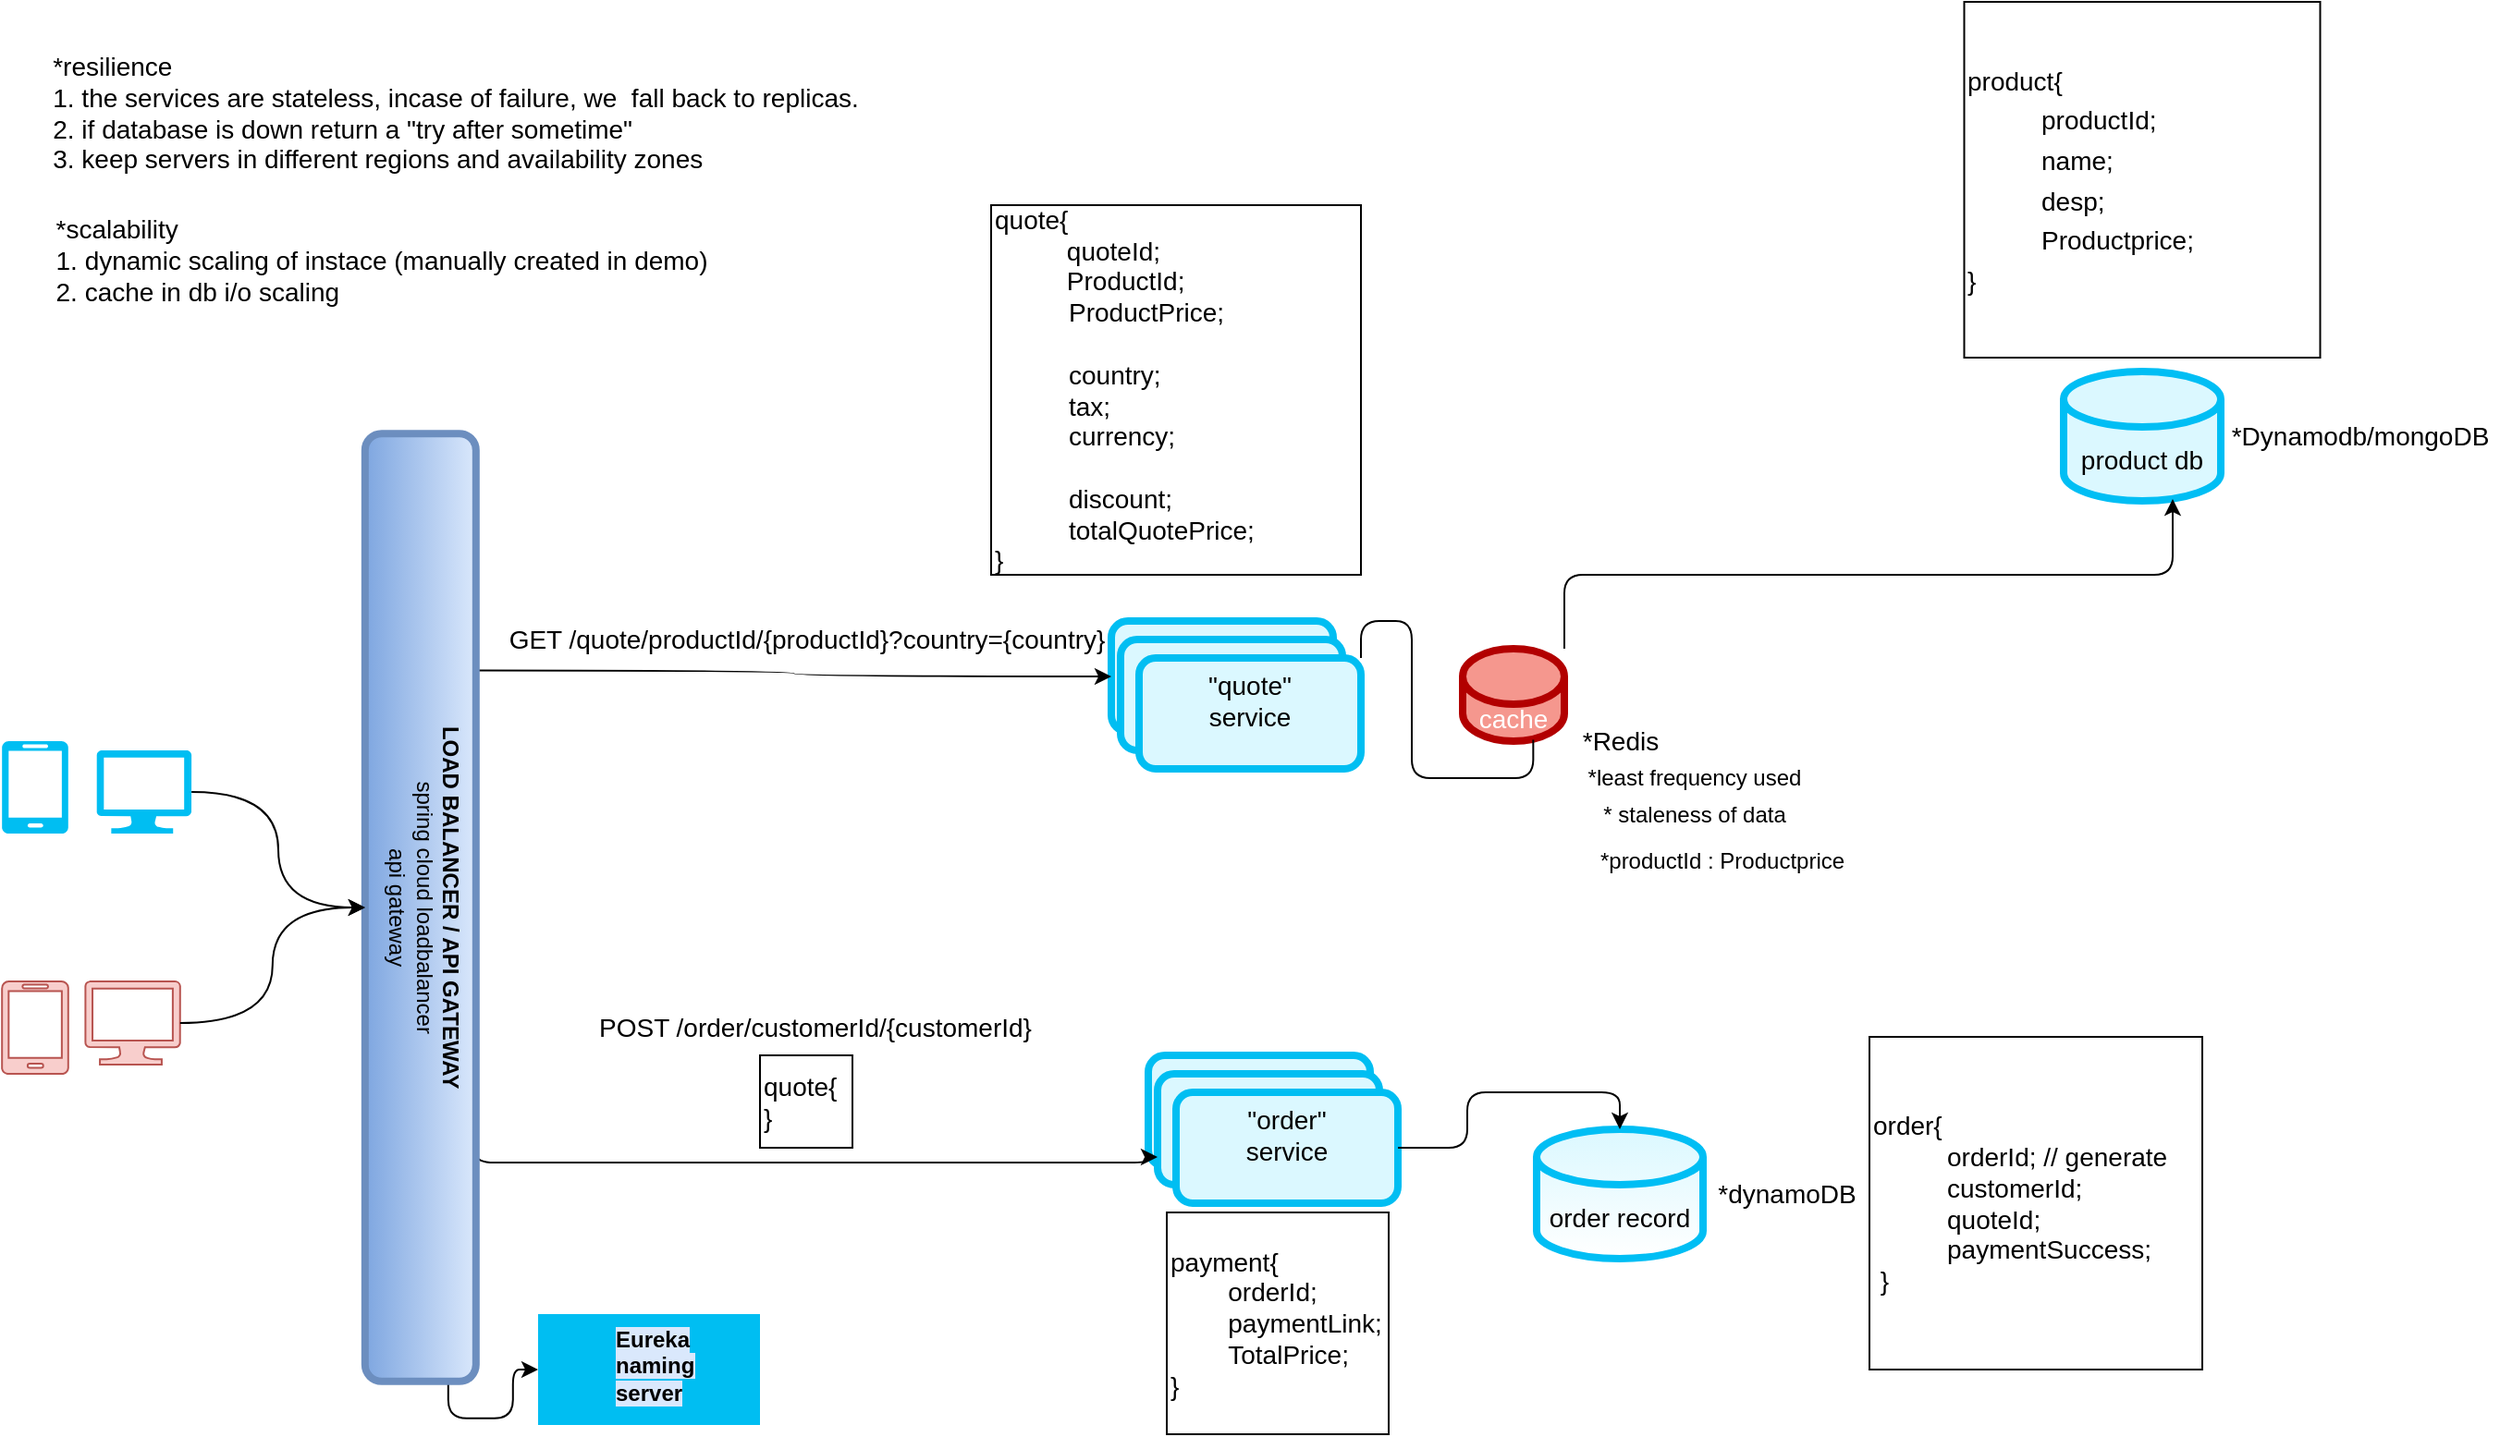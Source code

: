<mxfile version="16.5.1" type="device"><diagram id="58tCbIaLi7a02LBGT5DH" name="Page-1"><mxGraphModel dx="1038" dy="649" grid="1" gridSize="10" guides="1" tooltips="1" connect="1" arrows="1" fold="1" page="1" pageScale="1" pageWidth="1100" pageHeight="850" math="0" shadow="0"><root><mxCell id="0"/><mxCell id="1" parent="0"/><mxCell id="l1jbF5c_xloJW_U6gvHT-69" value="" style="group;fontSize=18;rounded=1;" parent="1" vertex="1" connectable="0"><mxGeometry x="650" y="365" width="135" height="80" as="geometry"/></mxCell><mxCell id="l1jbF5c_xloJW_U6gvHT-70" value="" style="whiteSpace=wrap;html=1;verticalAlign=top;fillColor=#DBF8FF;strokeColor=#00BEF2;rounded=1;sketch=0;shadow=0;glass=0;strokeWidth=4;fontSize=14;" parent="l1jbF5c_xloJW_U6gvHT-69" vertex="1"><mxGeometry width="120" height="60" as="geometry"/></mxCell><mxCell id="l1jbF5c_xloJW_U6gvHT-71" value="" style="whiteSpace=wrap;html=1;verticalAlign=top;fillColor=#DBF8FF;strokeColor=#00BEF2;rounded=1;sketch=0;shadow=0;glass=0;strokeWidth=4;fontSize=14;" parent="l1jbF5c_xloJW_U6gvHT-69" vertex="1"><mxGeometry x="5" y="10" width="120" height="60" as="geometry"/></mxCell><mxCell id="l1jbF5c_xloJW_U6gvHT-72" value="&quot;quote&quot; &lt;br&gt;service" style="whiteSpace=wrap;html=1;verticalAlign=top;fillColor=#DBF8FF;strokeColor=#00BEF2;rounded=1;sketch=0;shadow=0;glass=0;strokeWidth=4;fontSize=14;" parent="l1jbF5c_xloJW_U6gvHT-69" vertex="1"><mxGeometry x="15" y="20" width="120" height="60" as="geometry"/></mxCell><mxCell id="l1jbF5c_xloJW_U6gvHT-73" value="" style="group;fontSize=18;rounded=1;" parent="1" vertex="1" connectable="0"><mxGeometry x="670" y="600" width="135" height="80" as="geometry"/></mxCell><mxCell id="l1jbF5c_xloJW_U6gvHT-74" value="" style="whiteSpace=wrap;html=1;verticalAlign=top;fillColor=#DBF8FF;strokeColor=#00BEF2;rounded=1;sketch=0;shadow=0;glass=0;strokeWidth=4;fontSize=14;" parent="l1jbF5c_xloJW_U6gvHT-73" vertex="1"><mxGeometry width="120" height="60" as="geometry"/></mxCell><mxCell id="l1jbF5c_xloJW_U6gvHT-75" value="" style="whiteSpace=wrap;html=1;verticalAlign=top;fillColor=#DBF8FF;strokeColor=#00BEF2;rounded=1;sketch=0;shadow=0;glass=0;strokeWidth=4;fontSize=14;" parent="l1jbF5c_xloJW_U6gvHT-73" vertex="1"><mxGeometry x="5" y="10" width="120" height="60" as="geometry"/></mxCell><mxCell id="l1jbF5c_xloJW_U6gvHT-76" value="&quot;order&quot;&lt;br&gt;service" style="whiteSpace=wrap;html=1;verticalAlign=top;fillColor=#DBF8FF;strokeColor=#00BEF2;rounded=1;sketch=0;shadow=0;glass=0;strokeWidth=4;fontSize=14;" parent="l1jbF5c_xloJW_U6gvHT-73" vertex="1"><mxGeometry x="15" y="20" width="120" height="60" as="geometry"/></mxCell><mxCell id="l1jbF5c_xloJW_U6gvHT-77" value="product db" style="shape=cylinder3;whiteSpace=wrap;html=1;boundedLbl=1;backgroundOutline=1;size=15;rounded=1;fontSize=14;fillColor=#DBF8FF;strokeColor=#00BEF4;strokeWidth=4;" parent="1" vertex="1"><mxGeometry x="1165" y="230" width="85" height="70" as="geometry"/></mxCell><mxCell id="l1jbF5c_xloJW_U6gvHT-78" value="&lt;font style=&quot;font-size: 14px&quot;&gt;product{&lt;br&gt;&lt;span&gt;&#9;&lt;/span&gt;&lt;/font&gt;&lt;blockquote style=&quot;margin: 0 0 0 40px ; border: none ; padding: 0px&quot;&gt;&lt;font style=&quot;font-size: 14px&quot;&gt;productId;&lt;br&gt;&lt;/font&gt;&lt;font style=&quot;font-size: 14px&quot;&gt;name;&lt;br&gt;&lt;/font&gt;&lt;font style=&quot;font-size: 14px&quot;&gt;desp;&lt;br&gt;&lt;/font&gt;&lt;font style=&quot;font-size: 14px&quot;&gt;Product&lt;/font&gt;&lt;font style=&quot;font-size: 14px&quot;&gt;price;&lt;/font&gt;&lt;/blockquote&gt;&lt;font style=&quot;font-size: 14px&quot;&gt;}&lt;br&gt;&lt;/font&gt;" style="whiteSpace=wrap;html=1;aspect=fixed;fontSize=18;align=left;" parent="1" vertex="1"><mxGeometry x="1111.25" y="30" width="192.5" height="192.5" as="geometry"/></mxCell><mxCell id="l1jbF5c_xloJW_U6gvHT-79" value="order record" style="shape=cylinder3;whiteSpace=wrap;html=1;boundedLbl=1;backgroundOutline=1;size=15;rounded=1;fontSize=14;fillColor=#DBF8FF;strokeColor=#00BEF4;strokeWidth=4;gradientColor=#ffffff;" parent="1" vertex="1"><mxGeometry x="880" y="640" width="90" height="70" as="geometry"/></mxCell><mxCell id="l1jbF5c_xloJW_U6gvHT-80" value="order{&lt;br&gt;&lt;span&gt;&#9;&lt;/span&gt;&lt;blockquote style=&quot;margin: 0 0 0 40px ; border: none ; padding: 0px&quot;&gt;orderId; // generate&lt;/blockquote&gt;&lt;blockquote style=&quot;margin: 0 0 0 40px ; border: none ; padding: 0px&quot;&gt;customerId;&lt;br&gt;&lt;/blockquote&gt;&lt;blockquote style=&quot;margin: 0 0 0 40px ; border: none ; padding: 0px&quot;&gt;quoteId;&lt;/blockquote&gt;&lt;blockquote style=&quot;margin: 0 0 0 40px ; border: none ; padding: 0px&quot;&gt;paymentSuccess;&lt;/blockquote&gt;&lt;span&gt;&#9;&lt;/span&gt;&amp;nbsp;}" style="whiteSpace=wrap;html=1;aspect=fixed;fontSize=14;align=left;" parent="1" vertex="1"><mxGeometry x="1060" y="590" width="180" height="180" as="geometry"/></mxCell><mxCell id="l1jbF5c_xloJW_U6gvHT-81" value="POST /order/customerId/{customerId}" style="text;html=1;strokeColor=none;fillColor=none;align=center;verticalAlign=middle;whiteSpace=wrap;rounded=0;fontSize=14;" parent="1" vertex="1"><mxGeometry x="320" y="570" width="340" height="30" as="geometry"/></mxCell><mxCell id="l1jbF5c_xloJW_U6gvHT-82" style="edgeStyle=orthogonalEdgeStyle;rounded=1;orthogonalLoop=1;jettySize=auto;html=1;exitX=0.75;exitY=0;exitDx=0;exitDy=0;entryX=0;entryY=0.75;entryDx=0;entryDy=0;fontSize=14;" parent="1" source="l1jbF5c_xloJW_U6gvHT-60" target="l1jbF5c_xloJW_U6gvHT-75" edge="1"><mxGeometry relative="1" as="geometry"><Array as="points"><mxPoint x="670" y="658"/></Array></mxGeometry></mxCell><mxCell id="l1jbF5c_xloJW_U6gvHT-83" style="edgeStyle=orthogonalEdgeStyle;orthogonalLoop=1;jettySize=auto;html=1;exitX=1;exitY=0.5;exitDx=0;exitDy=0;entryX=0.5;entryY=0;entryDx=0;entryDy=0;entryPerimeter=0;fontSize=14;rounded=1;" parent="1" source="l1jbF5c_xloJW_U6gvHT-76" target="l1jbF5c_xloJW_U6gvHT-79" edge="1"><mxGeometry relative="1" as="geometry"/></mxCell><mxCell id="l1jbF5c_xloJW_U6gvHT-84" style="edgeStyle=orthogonalEdgeStyle;orthogonalLoop=1;jettySize=auto;html=1;exitX=0.25;exitY=0;exitDx=0;exitDy=0;entryX=0;entryY=0.5;entryDx=0;entryDy=0;fontSize=14;curved=1;" parent="1" source="l1jbF5c_xloJW_U6gvHT-60" target="l1jbF5c_xloJW_U6gvHT-70" edge="1"><mxGeometry relative="1" as="geometry"/></mxCell><mxCell id="l1jbF5c_xloJW_U6gvHT-85" style="edgeStyle=orthogonalEdgeStyle;rounded=1;orthogonalLoop=1;jettySize=auto;html=1;exitX=1;exitY=0;exitDx=0;exitDy=0;entryX=0.694;entryY=0.986;entryDx=0;entryDy=0;entryPerimeter=0;fontSize=14;startArrow=none;" parent="1" source="l1jbF5c_xloJW_U6gvHT-89" target="l1jbF5c_xloJW_U6gvHT-77" edge="1"><mxGeometry relative="1" as="geometry"/></mxCell><mxCell id="l1jbF5c_xloJW_U6gvHT-86" value="GET /quote/productId/{productId}?country={country}" style="text;html=1;align=center;verticalAlign=middle;resizable=0;points=[];autosize=1;strokeColor=none;fillColor=none;fontSize=14;" parent="1" vertex="1"><mxGeometry x="315" y="365" width="340" height="20" as="geometry"/></mxCell><mxCell id="l1jbF5c_xloJW_U6gvHT-87" value="&lt;div style=&quot;text-align: left&quot;&gt;&lt;span&gt;*resilience&lt;/span&gt;&lt;/div&gt;&lt;div style=&quot;text-align: left&quot;&gt;&lt;span&gt;1. the services are stateless, incase of failure, we &lt;/span&gt;&lt;span&gt;&amp;nbsp;fall back to replicas.&lt;/span&gt;&lt;/div&gt;&lt;div style=&quot;text-align: left&quot;&gt;&lt;span&gt;2. if database is down return a &quot;try after sometime&quot;&lt;/span&gt;&lt;/div&gt;&lt;div style=&quot;text-align: left&quot;&gt;&lt;span&gt;3. keep servers in different regions and availability zones&lt;/span&gt;&lt;/div&gt;" style="text;html=1;align=center;verticalAlign=middle;resizable=0;points=[];autosize=1;strokeColor=none;fillColor=none;fontSize=14;" parent="1" vertex="1"><mxGeometry x="70" y="55" width="450" height="70" as="geometry"/></mxCell><mxCell id="l1jbF5c_xloJW_U6gvHT-88" value="&lt;div style=&quot;text-align: left&quot;&gt;&lt;span&gt;*scalability&lt;/span&gt;&lt;/div&gt;&lt;div style=&quot;text-align: left&quot;&gt;&lt;span&gt;1. dynamic scaling of instace (manually created in demo)&lt;/span&gt;&lt;/div&gt;&lt;div style=&quot;text-align: left&quot;&gt;&lt;span&gt;2. cache in db i/o scaling&lt;/span&gt;&lt;/div&gt;" style="text;html=1;align=center;verticalAlign=middle;resizable=0;points=[];autosize=1;strokeColor=none;fillColor=none;fontSize=14;" parent="1" vertex="1"><mxGeometry x="70" y="140" width="370" height="60" as="geometry"/></mxCell><mxCell id="l1jbF5c_xloJW_U6gvHT-89" value="cache" style="shape=cylinder3;whiteSpace=wrap;html=1;boundedLbl=1;backgroundOutline=1;size=15;rounded=1;fontSize=14;fillColor=#F5978E;strokeColor=#B20000;strokeWidth=4;fontColor=#ffffff;gradientColor=none;gradientDirection=north;" parent="1" vertex="1"><mxGeometry x="840" y="380" width="55" height="50" as="geometry"/></mxCell><mxCell id="l1jbF5c_xloJW_U6gvHT-90" value="" style="edgeStyle=orthogonalEdgeStyle;rounded=1;orthogonalLoop=1;jettySize=auto;html=1;exitX=1;exitY=0;exitDx=0;exitDy=0;entryX=0.694;entryY=0.986;entryDx=0;entryDy=0;entryPerimeter=0;fontSize=14;endArrow=none;" parent="1" source="l1jbF5c_xloJW_U6gvHT-72" target="l1jbF5c_xloJW_U6gvHT-89" edge="1"><mxGeometry relative="1" as="geometry"><mxPoint x="765" y="330" as="sourcePoint"/><mxPoint x="968.99" y="254.02" as="targetPoint"/></mxGeometry></mxCell><mxCell id="l1jbF5c_xloJW_U6gvHT-91" value="*dynamoDB" style="text;html=1;align=center;verticalAlign=middle;resizable=0;points=[];autosize=1;strokeColor=none;fillColor=none;fontSize=14;" parent="1" vertex="1"><mxGeometry x="970" y="665" width="90" height="20" as="geometry"/></mxCell><mxCell id="l1jbF5c_xloJW_U6gvHT-92" value="quote{&lt;br&gt;&lt;span&gt;&#9;&lt;/span&gt;&lt;span style=&quot;white-space: pre&quot;&gt;&#9;&lt;/span&gt;&amp;nbsp; quoteId;&lt;br&gt;&lt;span&gt;&#9;&lt;/span&gt;&lt;span&gt;&#9;&lt;/span&gt;&lt;span style=&quot;white-space: pre&quot;&gt;&#9;&lt;/span&gt;&amp;nbsp; ProductId;&lt;span&gt;&#9;&lt;/span&gt;&lt;span&gt;&#9;&lt;/span&gt;&lt;br&gt;&lt;blockquote style=&quot;margin: 0 0 0 40px ; border: none ; padding: 0px&quot;&gt;ProductPrice;&lt;/blockquote&gt;&lt;blockquote style=&quot;margin: 0 0 0 40px ; border: none ; padding: 0px&quot;&gt;&lt;br&gt;&lt;/blockquote&gt;&lt;blockquote style=&quot;margin: 0 0 0 40px ; border: none ; padding: 0px&quot;&gt;country;&lt;br&gt;tax;&lt;br&gt;currency;&lt;br&gt;&lt;/blockquote&gt;&lt;blockquote style=&quot;margin: 0 0 0 40px ; border: none ; padding: 0px&quot;&gt;&lt;br&gt;&lt;/blockquote&gt;&lt;blockquote style=&quot;margin: 0 0 0 40px ; border: none ; padding: 0px&quot;&gt;discount;&lt;br&gt;totalQuotePrice;&lt;/blockquote&gt;}" style="whiteSpace=wrap;html=1;aspect=fixed;rounded=0;fontSize=14;gradientColor=#ffffff;align=left;" parent="1" vertex="1"><mxGeometry x="585" y="140" width="200" height="200" as="geometry"/></mxCell><mxCell id="l1jbF5c_xloJW_U6gvHT-102" value="*Dynamodb/mongoDB" style="text;html=1;align=center;verticalAlign=middle;resizable=0;points=[];autosize=1;strokeColor=none;fillColor=none;fontSize=14;" parent="1" vertex="1"><mxGeometry x="1250" y="255" width="150" height="20" as="geometry"/></mxCell><mxCell id="l1jbF5c_xloJW_U6gvHT-103" value="*Redis" style="text;html=1;align=center;verticalAlign=middle;resizable=0;points=[];autosize=1;strokeColor=none;fillColor=none;fontSize=14;" parent="1" vertex="1"><mxGeometry x="895" y="420" width="60" height="20" as="geometry"/></mxCell><mxCell id="l1jbF5c_xloJW_U6gvHT-104" value="*least frequency used" style="text;html=1;align=center;verticalAlign=middle;resizable=0;points=[];autosize=1;strokeColor=none;fillColor=none;" parent="1" vertex="1"><mxGeometry x="900" y="440" width="130" height="20" as="geometry"/></mxCell><mxCell id="l1jbF5c_xloJW_U6gvHT-105" value="* staleness of data" style="text;html=1;align=center;verticalAlign=middle;resizable=0;points=[];autosize=1;strokeColor=none;fillColor=none;" parent="1" vertex="1"><mxGeometry x="910" y="460" width="110" height="20" as="geometry"/></mxCell><mxCell id="l1jbF5c_xloJW_U6gvHT-107" value="*productId : Productprice" style="text;html=1;align=center;verticalAlign=middle;resizable=0;points=[];autosize=1;strokeColor=none;fillColor=none;" parent="1" vertex="1"><mxGeometry x="905" y="485" width="150" height="20" as="geometry"/></mxCell><mxCell id="wrJKdGX2X71AowDFQ4vA-2" style="edgeStyle=orthogonalEdgeStyle;rounded=1;orthogonalLoop=1;jettySize=auto;html=1;exitX=1;exitY=0.25;exitDx=0;exitDy=0;" parent="1" source="l1jbF5c_xloJW_U6gvHT-60" target="wrJKdGX2X71AowDFQ4vA-1" edge="1"><mxGeometry relative="1" as="geometry"/></mxCell><mxCell id="l1jbF5c_xloJW_U6gvHT-60" value="&lt;b&gt;LOAD BALANCER / API GATEWAY&lt;/b&gt;&lt;br&gt;spring cloud loadbalancer&lt;br&gt;api gateway" style="whiteSpace=wrap;html=1;verticalAlign=top;fillColor=#dae8fc;rounded=1;sketch=0;shadow=0;glass=0;strokeWidth=4;rotation=90;strokeColor=#6c8ebf;gradientColor=#7ea6e0;fontSize=12;" parent="1" vertex="1"><mxGeometry x="20.001" y="490" width="512.821" height="60" as="geometry"/></mxCell><mxCell id="l1jbF5c_xloJW_U6gvHT-65" value="" style="group;fontSize=18;" parent="1" vertex="1" connectable="0"><mxGeometry x="50" y="430" width="102.564" height="50" as="geometry"/></mxCell><mxCell id="l1jbF5c_xloJW_U6gvHT-66" value="" style="verticalLabelPosition=bottom;html=1;verticalAlign=top;align=center;strokeColor=none;fillColor=#00BEF2;shape=mxgraph.azure.computer;pointerEvents=1;rounded=0;sketch=0;fontSize=12;" parent="l1jbF5c_xloJW_U6gvHT-65" vertex="1"><mxGeometry x="51.282" y="5" width="51.282" height="45" as="geometry"/></mxCell><mxCell id="l1jbF5c_xloJW_U6gvHT-67" value="" style="verticalLabelPosition=bottom;html=1;verticalAlign=top;align=center;strokeColor=none;fillColor=#00BEF2;shape=mxgraph.azure.mobile;pointerEvents=1;rounded=0;sketch=0;fontSize=12;" parent="l1jbF5c_xloJW_U6gvHT-65" vertex="1"><mxGeometry width="35.897" height="50" as="geometry"/></mxCell><mxCell id="l1jbF5c_xloJW_U6gvHT-108" value="" style="group" parent="1" vertex="1" connectable="0"><mxGeometry x="50" y="560" width="96.41" height="50" as="geometry"/></mxCell><mxCell id="l1jbF5c_xloJW_U6gvHT-63" value="" style="verticalLabelPosition=bottom;html=1;verticalAlign=top;align=center;strokeColor=#b85450;fillColor=#f8cecc;shape=mxgraph.azure.mobile;pointerEvents=1;rounded=0;sketch=0;fontSize=12;" parent="l1jbF5c_xloJW_U6gvHT-108" vertex="1"><mxGeometry width="35.897" height="50" as="geometry"/></mxCell><mxCell id="l1jbF5c_xloJW_U6gvHT-64" value="" style="verticalLabelPosition=bottom;html=1;verticalAlign=top;align=center;strokeColor=#b85450;fillColor=#f8cecc;shape=mxgraph.azure.computer;pointerEvents=1;rounded=0;sketch=0;fontSize=12;" parent="l1jbF5c_xloJW_U6gvHT-108" vertex="1"><mxGeometry x="45.128" width="51.282" height="45" as="geometry"/></mxCell><mxCell id="l1jbF5c_xloJW_U6gvHT-109" style="edgeStyle=orthogonalEdgeStyle;orthogonalLoop=1;jettySize=auto;html=1;exitX=1;exitY=0.5;exitDx=0;exitDy=0;exitPerimeter=0;entryX=0.5;entryY=1;entryDx=0;entryDy=0;curved=1;" parent="1" source="l1jbF5c_xloJW_U6gvHT-66" target="l1jbF5c_xloJW_U6gvHT-60" edge="1"><mxGeometry relative="1" as="geometry"/></mxCell><mxCell id="gvUFbZkyUQseY0BZTYf4-1" value="&lt;font style=&quot;font-size: 14px&quot;&gt;payment{&lt;br&gt;&lt;span style=&quot;white-space: pre&quot;&gt;&#9;&lt;/span&gt;orderId;&lt;br&gt;&lt;span style=&quot;white-space: pre&quot;&gt;&#9;&lt;/span&gt;paymentLink;&lt;br&gt;&lt;span style=&quot;white-space: pre&quot;&gt;&#9;&lt;/span&gt;TotalPrice;&lt;br&gt;}&lt;/font&gt;" style="whiteSpace=wrap;html=1;aspect=fixed;align=left;" parent="1" vertex="1"><mxGeometry x="680" y="685" width="120" height="120" as="geometry"/></mxCell><mxCell id="wrJKdGX2X71AowDFQ4vA-1" value="&lt;blockquote style=&quot;text-align: justify ; margin: 0px 0px 0px 40px ; border: none ; padding: 0px&quot;&gt;&lt;span style=&quot;background-color: rgb(218 , 232 , 252)&quot;&gt;&lt;b&gt;Eureka naming server&lt;/b&gt;&lt;/span&gt;&lt;/blockquote&gt;" style="rounded=0;whiteSpace=wrap;html=1;verticalAlign=top;fillColor=#00BEF2;strokeColor=none;sketch=0;align=left;" parent="1" vertex="1"><mxGeometry x="340" y="740" width="120" height="60" as="geometry"/></mxCell><mxCell id="wrJKdGX2X71AowDFQ4vA-3" style="edgeStyle=orthogonalEdgeStyle;orthogonalLoop=1;jettySize=auto;html=1;exitX=1;exitY=0.5;exitDx=0;exitDy=0;exitPerimeter=0;entryX=0.5;entryY=1;entryDx=0;entryDy=0;curved=1;" parent="1" source="l1jbF5c_xloJW_U6gvHT-64" target="l1jbF5c_xloJW_U6gvHT-60" edge="1"><mxGeometry relative="1" as="geometry"/></mxCell><mxCell id="wrJKdGX2X71AowDFQ4vA-6" value="quote{&lt;br&gt;}" style="whiteSpace=wrap;html=1;aspect=fixed;rounded=0;fontSize=14;gradientColor=#ffffff;align=left;" parent="1" vertex="1"><mxGeometry x="460" y="600" width="50" height="50" as="geometry"/></mxCell></root></mxGraphModel></diagram></mxfile>